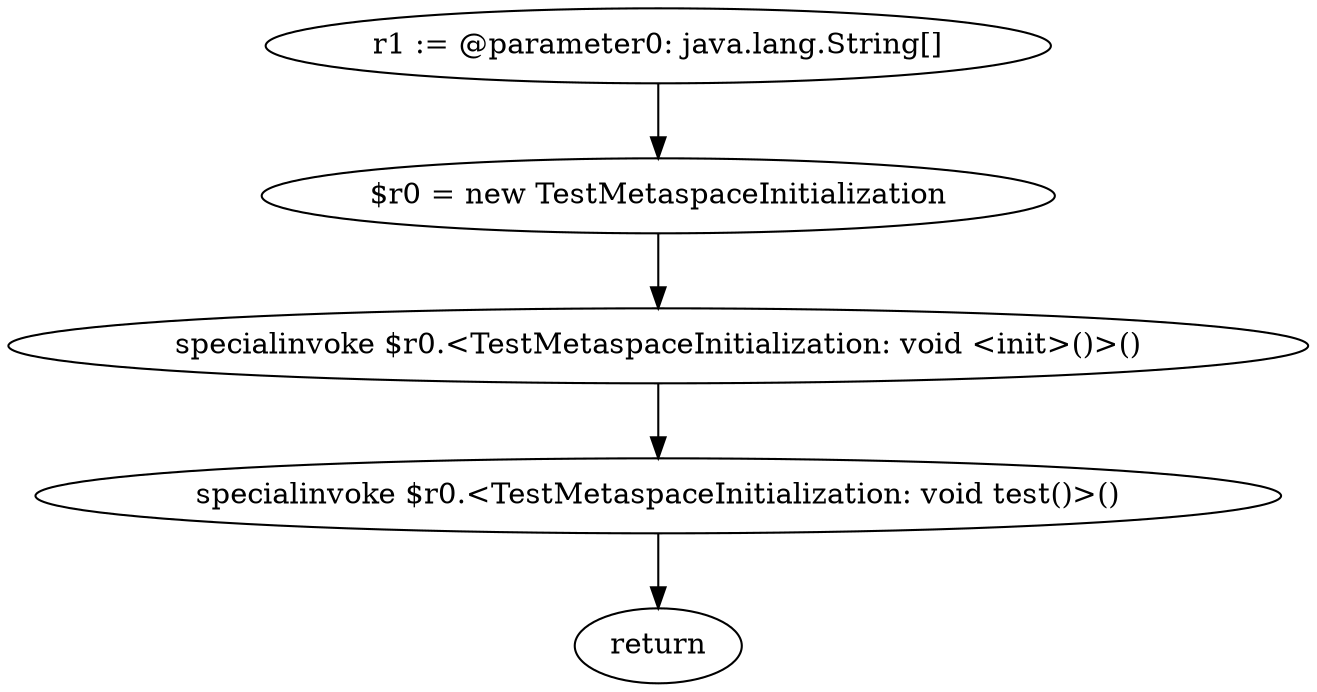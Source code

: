 digraph "unitGraph" {
    "r1 := @parameter0: java.lang.String[]"
    "$r0 = new TestMetaspaceInitialization"
    "specialinvoke $r0.<TestMetaspaceInitialization: void <init>()>()"
    "specialinvoke $r0.<TestMetaspaceInitialization: void test()>()"
    "return"
    "r1 := @parameter0: java.lang.String[]"->"$r0 = new TestMetaspaceInitialization";
    "$r0 = new TestMetaspaceInitialization"->"specialinvoke $r0.<TestMetaspaceInitialization: void <init>()>()";
    "specialinvoke $r0.<TestMetaspaceInitialization: void <init>()>()"->"specialinvoke $r0.<TestMetaspaceInitialization: void test()>()";
    "specialinvoke $r0.<TestMetaspaceInitialization: void test()>()"->"return";
}
